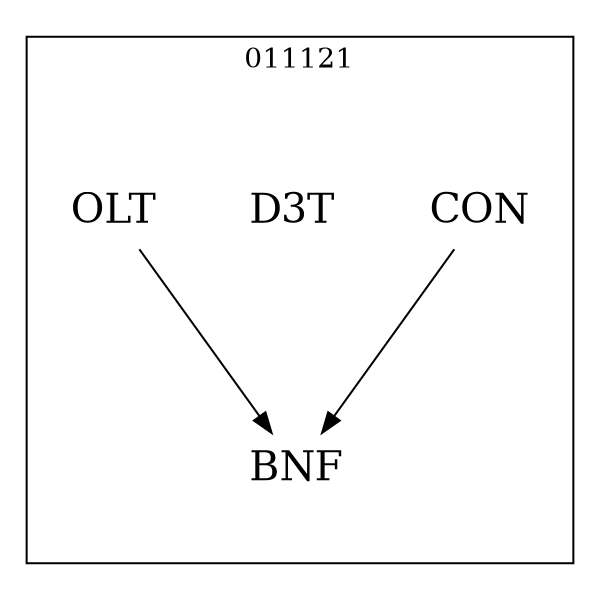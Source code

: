 strict digraph DAGS {
	size = "4,4!" ; ratio ="fill"; subgraph cluster_0{
			labeldoc = "t";
			label = "011121";node	[label= CON, shape = plaintext, fontsize=20] CON;node	[label= BNF, shape = plaintext, fontsize=20] BNF;node	[label= D3T, shape = plaintext, fontsize=20] D3T;node	[label= OLT, shape = plaintext, fontsize=20] OLT;
CON->BNF;
OLT->BNF;
	}}